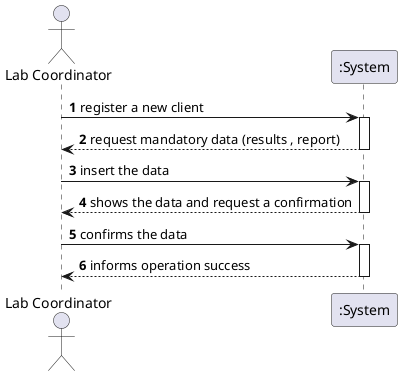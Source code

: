 @startuml
'https://plantuml.com/sequence-diagram

autonumber

actor "Lab Coordinator" as LABC

participant ":System" as SYSTEM

LABC -> SYSTEM : register a new client
activate SYSTEM
SYSTEM --> LABC : request mandatory data (results , report)
deactivate SYSTEM

LABC -> SYSTEM : insert the data
activate SYSTEM
SYSTEM --> LABC : shows the data and request a confirmation
deactivate SYSTEM

LABC -> SYSTEM : confirms the data
activate SYSTEM
SYSTEM --> LABC : informs operation success
deactivate SYSTEM

@enduml